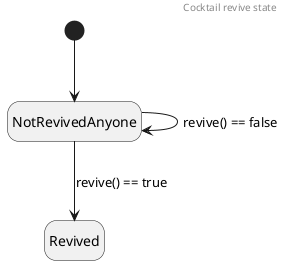 @startuml CoctailReviveState
header Cocktail revive state
hide empty description

[*] --> NotRevivedAnyone

NotRevivedAnyone --> NotRevivedAnyone : revive() == false
NotRevivedAnyone --> Revived : revive() == true
